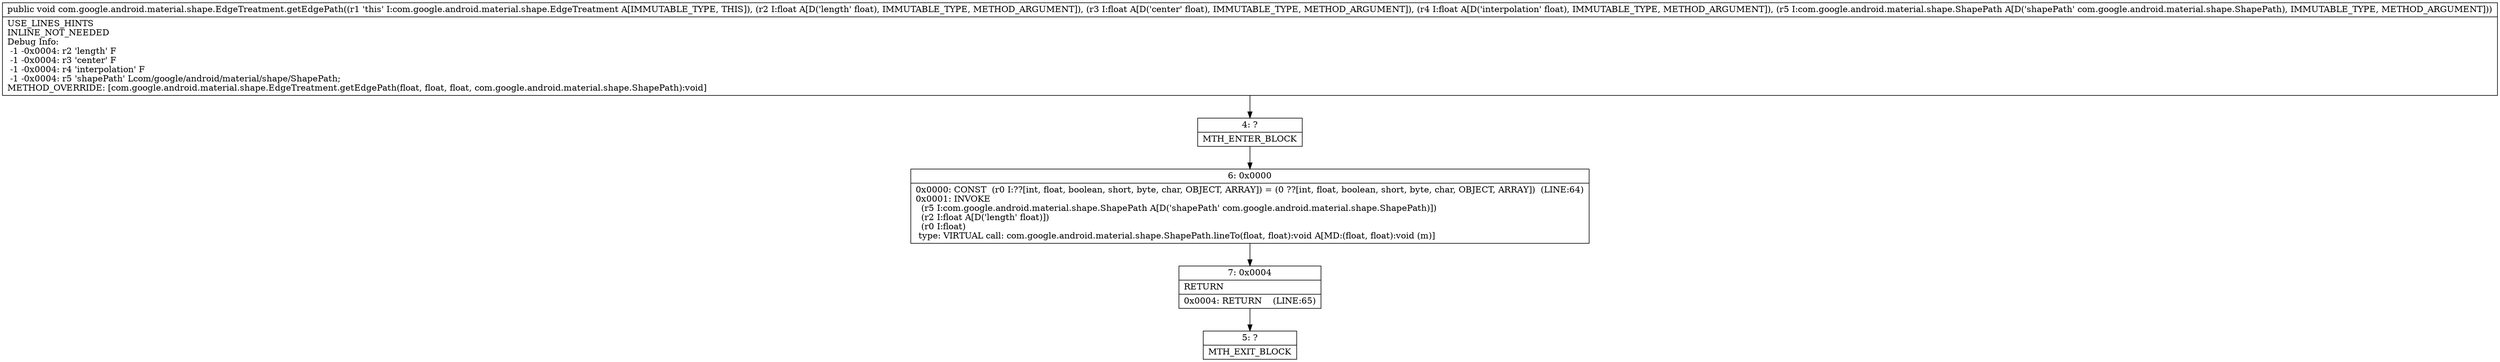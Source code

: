digraph "CFG forcom.google.android.material.shape.EdgeTreatment.getEdgePath(FFFLcom\/google\/android\/material\/shape\/ShapePath;)V" {
Node_4 [shape=record,label="{4\:\ ?|MTH_ENTER_BLOCK\l}"];
Node_6 [shape=record,label="{6\:\ 0x0000|0x0000: CONST  (r0 I:??[int, float, boolean, short, byte, char, OBJECT, ARRAY]) = (0 ??[int, float, boolean, short, byte, char, OBJECT, ARRAY])  (LINE:64)\l0x0001: INVOKE  \l  (r5 I:com.google.android.material.shape.ShapePath A[D('shapePath' com.google.android.material.shape.ShapePath)])\l  (r2 I:float A[D('length' float)])\l  (r0 I:float)\l type: VIRTUAL call: com.google.android.material.shape.ShapePath.lineTo(float, float):void A[MD:(float, float):void (m)]\l}"];
Node_7 [shape=record,label="{7\:\ 0x0004|RETURN\l|0x0004: RETURN    (LINE:65)\l}"];
Node_5 [shape=record,label="{5\:\ ?|MTH_EXIT_BLOCK\l}"];
MethodNode[shape=record,label="{public void com.google.android.material.shape.EdgeTreatment.getEdgePath((r1 'this' I:com.google.android.material.shape.EdgeTreatment A[IMMUTABLE_TYPE, THIS]), (r2 I:float A[D('length' float), IMMUTABLE_TYPE, METHOD_ARGUMENT]), (r3 I:float A[D('center' float), IMMUTABLE_TYPE, METHOD_ARGUMENT]), (r4 I:float A[D('interpolation' float), IMMUTABLE_TYPE, METHOD_ARGUMENT]), (r5 I:com.google.android.material.shape.ShapePath A[D('shapePath' com.google.android.material.shape.ShapePath), IMMUTABLE_TYPE, METHOD_ARGUMENT]))  | USE_LINES_HINTS\lINLINE_NOT_NEEDED\lDebug Info:\l  \-1 \-0x0004: r2 'length' F\l  \-1 \-0x0004: r3 'center' F\l  \-1 \-0x0004: r4 'interpolation' F\l  \-1 \-0x0004: r5 'shapePath' Lcom\/google\/android\/material\/shape\/ShapePath;\lMETHOD_OVERRIDE: [com.google.android.material.shape.EdgeTreatment.getEdgePath(float, float, float, com.google.android.material.shape.ShapePath):void]\l}"];
MethodNode -> Node_4;Node_4 -> Node_6;
Node_6 -> Node_7;
Node_7 -> Node_5;
}

